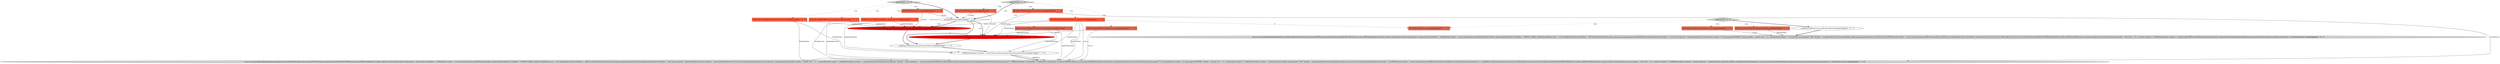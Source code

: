 digraph {
12 [style = filled, label = "@Nullable DBDDataReceiver keysReceiver@@@2@@@['0', '1', '0']", fillcolor = tomato, shape = box image = "AAA0AAABBB2BBB"];
7 [style = filled, label = "updateData['1', '0', '0']", fillcolor = lightgray, shape = diamond image = "AAA0AAABBB1BBB"];
10 [style = filled, label = "return new ExecuteBatchImpl(attributes,keysReceiver,false){@NotNull @Override protected DBCStatement prepareStatement(@NotNull DBCSession session,DBDValueHandler(( handlers,Object(( attributeValues,Map<String,Object> options){String tableAlias = nullSQLDialect dialect = session.getDataSource().getSQLDialect()if (dialect.supportsAliasInUpdate()) {tableAlias = DEFAULT_TABLE_ALIAS}StringBuilder query = new StringBuilder()String tableName = DBUtils.getEntityScriptName(this,options)query.append(generateTableUpdateBegin(tableName))if (tableAlias != null) {query.append(' ').append(tableAlias)}String updateSet = generateTableUpdateSet()if (!CommonUtils.isEmpty(updateSet)) {query.append(\"\").append(updateSet)}boolean hasKey = falsefor (int i = 0 i < updateAttributes.length i++){DBSAttributeBase attribute = updateAttributes(i(if (hasKey) query.append(\",\")hasKey = trueif (tableAlias != null) {query.append(tableAlias).append(dialect.getStructSeparator())}query.append(getAttributeName(attribute)).append(\"=\")DBDValueHandler valueHandler = handlers(i(if (valueHandler instanceof DBDValueBinder) {query.append(((DBDValueBinder)valueHandler).makeQueryBind(attribute,attributeValues(i())}{query.append(\"?\")}}if (keyAttributes.length > 0) {query.append(\"WHERE \")hasKey = falsefor (int i = 0 i < keyAttributes.length i++){DBSAttributeBase attribute = keyAttributes(i(if (hasKey) query.append(\" AND \")hasKey = trueappendAttributeCriteria(tableAlias,dialect,query,attribute,attributeValues(updateAttributes.length + i()}}DBCStatement dbStat = session.prepareStatement(DBCStatementType.QUERY,query.toString(),false,false,keysReceiver != null)dbStat.setStatementSource(source)return dbStat}@Override protected void bindStatement(@NotNull DBDValueHandler(( handlers,@NotNull DBCStatement statement,Object(( attributeValues){int paramIndex = 0for (int k = 0 k < handlers.length k++){DBSAttributeBase attribute = attributes(k(if (k >= updateAttributes.length && DBUtils.isNullValue(attributeValues(k()) {continue}handlers(k(.bindValueObject(statement.getSession(),statement,attribute,paramIndex++,attributeValues(k()}}}@@@8@@@['1', '1', '0']", fillcolor = lightgray, shape = ellipse image = "AAA0AAABBB1BBB"];
0 [style = filled, label = "DBSAttributeBase(( attributes = ArrayUtils.concatArrays(updateAttributes,keyAttributes)@@@7@@@['1', '1', '0']", fillcolor = white, shape = ellipse image = "AAA0AAABBB1BBB"];
16 [style = filled, label = "@NotNull final DBSAttributeBase(( updateAttributes@@@2@@@['0', '1', '0']", fillcolor = tomato, shape = box image = "AAA0AAABBB2BBB"];
21 [style = filled, label = "@NotNull DBCSession session@@@2@@@['0', '0', '1']", fillcolor = tomato, shape = box image = "AAA0AAABBB3BBB"];
9 [style = filled, label = "useUpsert(session)@@@3@@@['1', '1', '0']", fillcolor = white, shape = diamond image = "AAA0AAABBB1BBB"];
4 [style = filled, label = "@NotNull final DBSAttributeBase(( updateAttributes@@@2@@@['1', '0', '0']", fillcolor = tomato, shape = box image = "AAA0AAABBB1BBB"];
11 [style = filled, label = "updateData['0', '1', '0']", fillcolor = lightgray, shape = diamond image = "AAA0AAABBB2BBB"];
2 [style = filled, label = "@NotNull DBCSession session@@@2@@@['1', '0', '0']", fillcolor = tomato, shape = box image = "AAA0AAABBB1BBB"];
17 [style = filled, label = "@NotNull final DBCExecutionSource source@@@2@@@['0', '0', '1']", fillcolor = tomato, shape = box image = "AAA0AAABBB3BBB"];
1 [style = filled, label = "readRequiredMeta(session.getProgressMonitor())@@@6@@@['1', '1', '0']", fillcolor = white, shape = ellipse image = "AAA0AAABBB1BBB"];
20 [style = filled, label = "@NotNull final DBSAttributeBase(( keyAttributes@@@2@@@['0', '0', '1']", fillcolor = tomato, shape = box image = "AAA0AAABBB3BBB"];
22 [style = filled, label = "readRequiredMeta(session.getProgressMonitor())@@@3@@@['0', '0', '1']", fillcolor = white, shape = ellipse image = "AAA0AAABBB3BBB"];
15 [style = filled, label = "return insertData(session,ArrayUtils.concatArrays(updateAttributes,keyAttributes),keysReceiver,source,Collections.emptyMap())@@@4@@@['0', '1', '0']", fillcolor = red, shape = ellipse image = "AAA1AAABBB2BBB"];
5 [style = filled, label = "@Nullable DBDDataReceiver keysReceiver@@@2@@@['1', '0', '0']", fillcolor = tomato, shape = box image = "AAA0AAABBB1BBB"];
6 [style = filled, label = "@NotNull final DBSAttributeBase(( keyAttributes@@@2@@@['1', '0', '0']", fillcolor = tomato, shape = box image = "AAA0AAABBB1BBB"];
13 [style = filled, label = "@NotNull DBCSession session@@@2@@@['0', '1', '0']", fillcolor = tomato, shape = box image = "AAA0AAABBB2BBB"];
3 [style = filled, label = "return insertData(session,ArrayUtils.concatArrays(updateAttributes,keyAttributes),keysReceiver,source)@@@4@@@['1', '0', '0']", fillcolor = red, shape = ellipse image = "AAA1AAABBB1BBB"];
8 [style = filled, label = "@NotNull final DBSAttributeBase(( keyAttributes@@@2@@@['1', '1', '0']", fillcolor = tomato, shape = box image = "AAA0AAABBB1BBB"];
14 [style = filled, label = "@NotNull final DBCExecutionSource source@@@2@@@['0', '1', '0']", fillcolor = tomato, shape = box image = "AAA0AAABBB2BBB"];
18 [style = filled, label = "return new ExecuteBatchImpl(keyAttributes,null,false){@NotNull @Override protected DBCStatement prepareStatement(@NotNull DBCSession session,DBDValueHandler(( handlers,Object(( attributeValues,Map<String,Object> options){String tableAlias = nullSQLDialect dialect = session.getDataSource().getSQLDialect()if (dialect.supportsAliasInUpdate()) {tableAlias = DEFAULT_TABLE_ALIAS}StringBuilder query = new StringBuilder()String tableName = DBUtils.getEntityScriptName(this,options)query.append(generateTableDeleteFrom(tableName))if (tableAlias != null) {query.append(' ').append(tableAlias)}if (keyAttributes.length > 0) {query.append(\"WHERE \")boolean hasKey = falsefor (int i = 0 i < keyAttributes.length i++){if (hasKey) query.append(\" AND \")hasKey = trueappendAttributeCriteria(tableAlias,dialect,query,keyAttributes(i(,attributeValues(i()}}DBCStatement dbStat = session.prepareStatement(DBCStatementType.QUERY,query.toString(),false,false,false)dbStat.setStatementSource(source)return dbStat}@Override protected void bindStatement(@NotNull DBDValueHandler(( handlers,@NotNull DBCStatement statement,Object(( attributeValues){int paramIndex = 0for (int k = 0 k < handlers.length k++){DBSAttributeBase attribute = attributes(k(if (DBUtils.isNullValue(attributeValues(k()) {continue}handlers(k(.bindValueObject(statement.getSession(),statement,attribute,paramIndex++,attributeValues(k()}}}@@@4@@@['0', '0', '1']", fillcolor = lightgray, shape = ellipse image = "AAA0AAABBB3BBB"];
19 [style = filled, label = "deleteData['0', '0', '1']", fillcolor = lightgray, shape = diamond image = "AAA0AAABBB3BBB"];
14->10 [style = solid, label="source"];
7->2 [style = dotted, label="true"];
7->6 [style = dotted, label="true"];
6->3 [style = solid, label="keyAttributes"];
13->9 [style = solid, label="session"];
3->1 [style = bold, label=""];
8->10 [style = solid, label="keyAttributes"];
8->3 [style = solid, label="source"];
19->17 [style = dotted, label="true"];
2->9 [style = solid, label="session"];
19->20 [style = dotted, label="true"];
4->3 [style = solid, label="updateAttributes"];
2->3 [style = solid, label="session"];
11->12 [style = dotted, label="true"];
11->14 [style = dotted, label="true"];
16->0 [style = solid, label="updateAttributes"];
19->21 [style = dotted, label="true"];
5->10 [style = solid, label="keysReceiver"];
11->13 [style = dotted, label="true"];
1->0 [style = bold, label=""];
8->21 [style = dashed, label="0"];
16->15 [style = solid, label="updateAttributes"];
11->9 [style = bold, label=""];
4->10 [style = solid, label="updateAttributes"];
20->18 [style = solid, label="keyAttributes"];
4->0 [style = solid, label="updateAttributes"];
7->5 [style = dotted, label="true"];
7->9 [style = bold, label=""];
0->10 [style = bold, label=""];
22->18 [style = bold, label=""];
0->10 [style = solid, label="attributes"];
9->15 [style = bold, label=""];
7->4 [style = dotted, label="true"];
8->0 [style = solid, label="keyAttributes"];
11->16 [style = dotted, label="true"];
9->3 [style = bold, label=""];
3->15 [style = dashed, label="0"];
11->8 [style = dotted, label="true"];
9->15 [style = dotted, label="true"];
16->10 [style = solid, label="updateAttributes"];
13->15 [style = solid, label="session"];
6->0 [style = solid, label="keyAttributes"];
9->1 [style = bold, label=""];
8->10 [style = solid, label="source"];
7->8 [style = dotted, label="true"];
12->15 [style = solid, label="keysReceiver"];
19->22 [style = bold, label=""];
14->15 [style = solid, label="source"];
6->10 [style = solid, label="keyAttributes"];
12->10 [style = solid, label="keysReceiver"];
9->3 [style = dotted, label="true"];
8->15 [style = solid, label="keyAttributes"];
17->18 [style = solid, label="source"];
5->3 [style = solid, label="keysReceiver"];
15->1 [style = bold, label=""];
}
